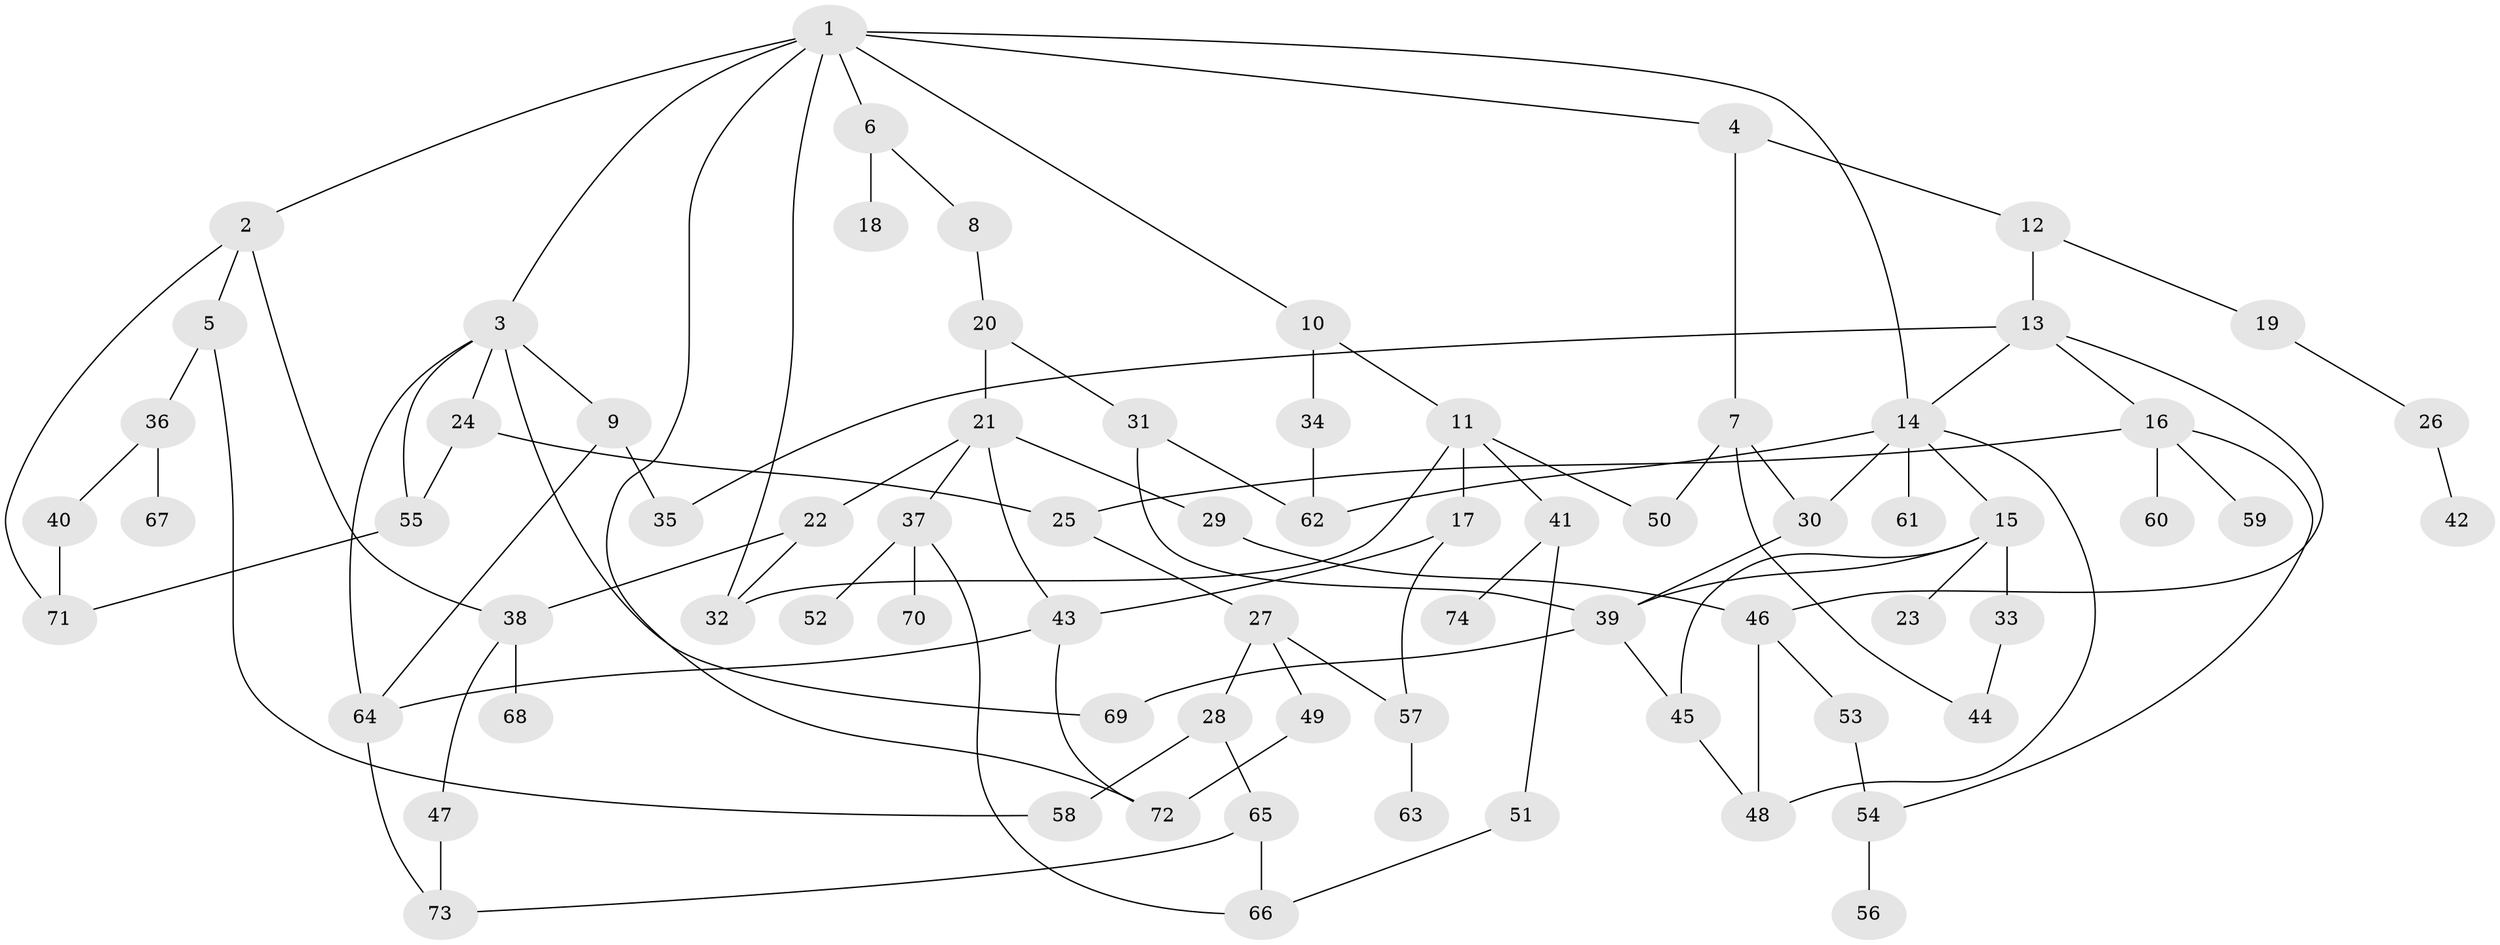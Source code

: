 // original degree distribution, {8: 0.01639344262295082, 4: 0.11475409836065574, 5: 0.04918032786885246, 3: 0.20491803278688525, 2: 0.3360655737704918, 6: 0.02459016393442623, 1: 0.2540983606557377}
// Generated by graph-tools (version 1.1) at 2025/48/03/04/25 22:48:53]
// undirected, 74 vertices, 106 edges
graph export_dot {
  node [color=gray90,style=filled];
  1;
  2;
  3;
  4;
  5;
  6;
  7;
  8;
  9;
  10;
  11;
  12;
  13;
  14;
  15;
  16;
  17;
  18;
  19;
  20;
  21;
  22;
  23;
  24;
  25;
  26;
  27;
  28;
  29;
  30;
  31;
  32;
  33;
  34;
  35;
  36;
  37;
  38;
  39;
  40;
  41;
  42;
  43;
  44;
  45;
  46;
  47;
  48;
  49;
  50;
  51;
  52;
  53;
  54;
  55;
  56;
  57;
  58;
  59;
  60;
  61;
  62;
  63;
  64;
  65;
  66;
  67;
  68;
  69;
  70;
  71;
  72;
  73;
  74;
  1 -- 2 [weight=1.0];
  1 -- 3 [weight=1.0];
  1 -- 4 [weight=1.0];
  1 -- 6 [weight=1.0];
  1 -- 10 [weight=1.0];
  1 -- 14 [weight=1.0];
  1 -- 32 [weight=1.0];
  1 -- 72 [weight=1.0];
  2 -- 5 [weight=1.0];
  2 -- 38 [weight=1.0];
  2 -- 71 [weight=1.0];
  3 -- 9 [weight=1.0];
  3 -- 24 [weight=1.0];
  3 -- 55 [weight=1.0];
  3 -- 64 [weight=1.0];
  3 -- 69 [weight=1.0];
  4 -- 7 [weight=1.0];
  4 -- 12 [weight=1.0];
  5 -- 36 [weight=1.0];
  5 -- 58 [weight=1.0];
  6 -- 8 [weight=1.0];
  6 -- 18 [weight=1.0];
  7 -- 30 [weight=1.0];
  7 -- 44 [weight=1.0];
  7 -- 50 [weight=1.0];
  8 -- 20 [weight=1.0];
  9 -- 35 [weight=2.0];
  9 -- 64 [weight=1.0];
  10 -- 11 [weight=1.0];
  10 -- 34 [weight=1.0];
  11 -- 17 [weight=1.0];
  11 -- 32 [weight=1.0];
  11 -- 41 [weight=1.0];
  11 -- 50 [weight=1.0];
  12 -- 13 [weight=1.0];
  12 -- 19 [weight=1.0];
  13 -- 14 [weight=1.0];
  13 -- 16 [weight=1.0];
  13 -- 35 [weight=1.0];
  13 -- 46 [weight=1.0];
  14 -- 15 [weight=1.0];
  14 -- 30 [weight=1.0];
  14 -- 48 [weight=1.0];
  14 -- 61 [weight=1.0];
  14 -- 62 [weight=1.0];
  15 -- 23 [weight=1.0];
  15 -- 33 [weight=2.0];
  15 -- 39 [weight=1.0];
  15 -- 45 [weight=1.0];
  16 -- 25 [weight=1.0];
  16 -- 54 [weight=1.0];
  16 -- 59 [weight=1.0];
  16 -- 60 [weight=1.0];
  17 -- 43 [weight=1.0];
  17 -- 57 [weight=1.0];
  19 -- 26 [weight=1.0];
  20 -- 21 [weight=1.0];
  20 -- 31 [weight=1.0];
  21 -- 22 [weight=1.0];
  21 -- 29 [weight=1.0];
  21 -- 37 [weight=1.0];
  21 -- 43 [weight=1.0];
  22 -- 32 [weight=1.0];
  22 -- 38 [weight=1.0];
  24 -- 25 [weight=1.0];
  24 -- 55 [weight=1.0];
  25 -- 27 [weight=1.0];
  26 -- 42 [weight=1.0];
  27 -- 28 [weight=1.0];
  27 -- 49 [weight=1.0];
  27 -- 57 [weight=1.0];
  28 -- 58 [weight=1.0];
  28 -- 65 [weight=1.0];
  29 -- 46 [weight=1.0];
  30 -- 39 [weight=1.0];
  31 -- 39 [weight=1.0];
  31 -- 62 [weight=1.0];
  33 -- 44 [weight=1.0];
  34 -- 62 [weight=1.0];
  36 -- 40 [weight=1.0];
  36 -- 67 [weight=1.0];
  37 -- 52 [weight=1.0];
  37 -- 66 [weight=1.0];
  37 -- 70 [weight=1.0];
  38 -- 47 [weight=1.0];
  38 -- 68 [weight=1.0];
  39 -- 45 [weight=1.0];
  39 -- 69 [weight=1.0];
  40 -- 71 [weight=1.0];
  41 -- 51 [weight=1.0];
  41 -- 74 [weight=1.0];
  43 -- 64 [weight=1.0];
  43 -- 72 [weight=1.0];
  45 -- 48 [weight=1.0];
  46 -- 48 [weight=1.0];
  46 -- 53 [weight=1.0];
  47 -- 73 [weight=1.0];
  49 -- 72 [weight=1.0];
  51 -- 66 [weight=1.0];
  53 -- 54 [weight=1.0];
  54 -- 56 [weight=3.0];
  55 -- 71 [weight=1.0];
  57 -- 63 [weight=1.0];
  64 -- 73 [weight=1.0];
  65 -- 66 [weight=1.0];
  65 -- 73 [weight=1.0];
}
